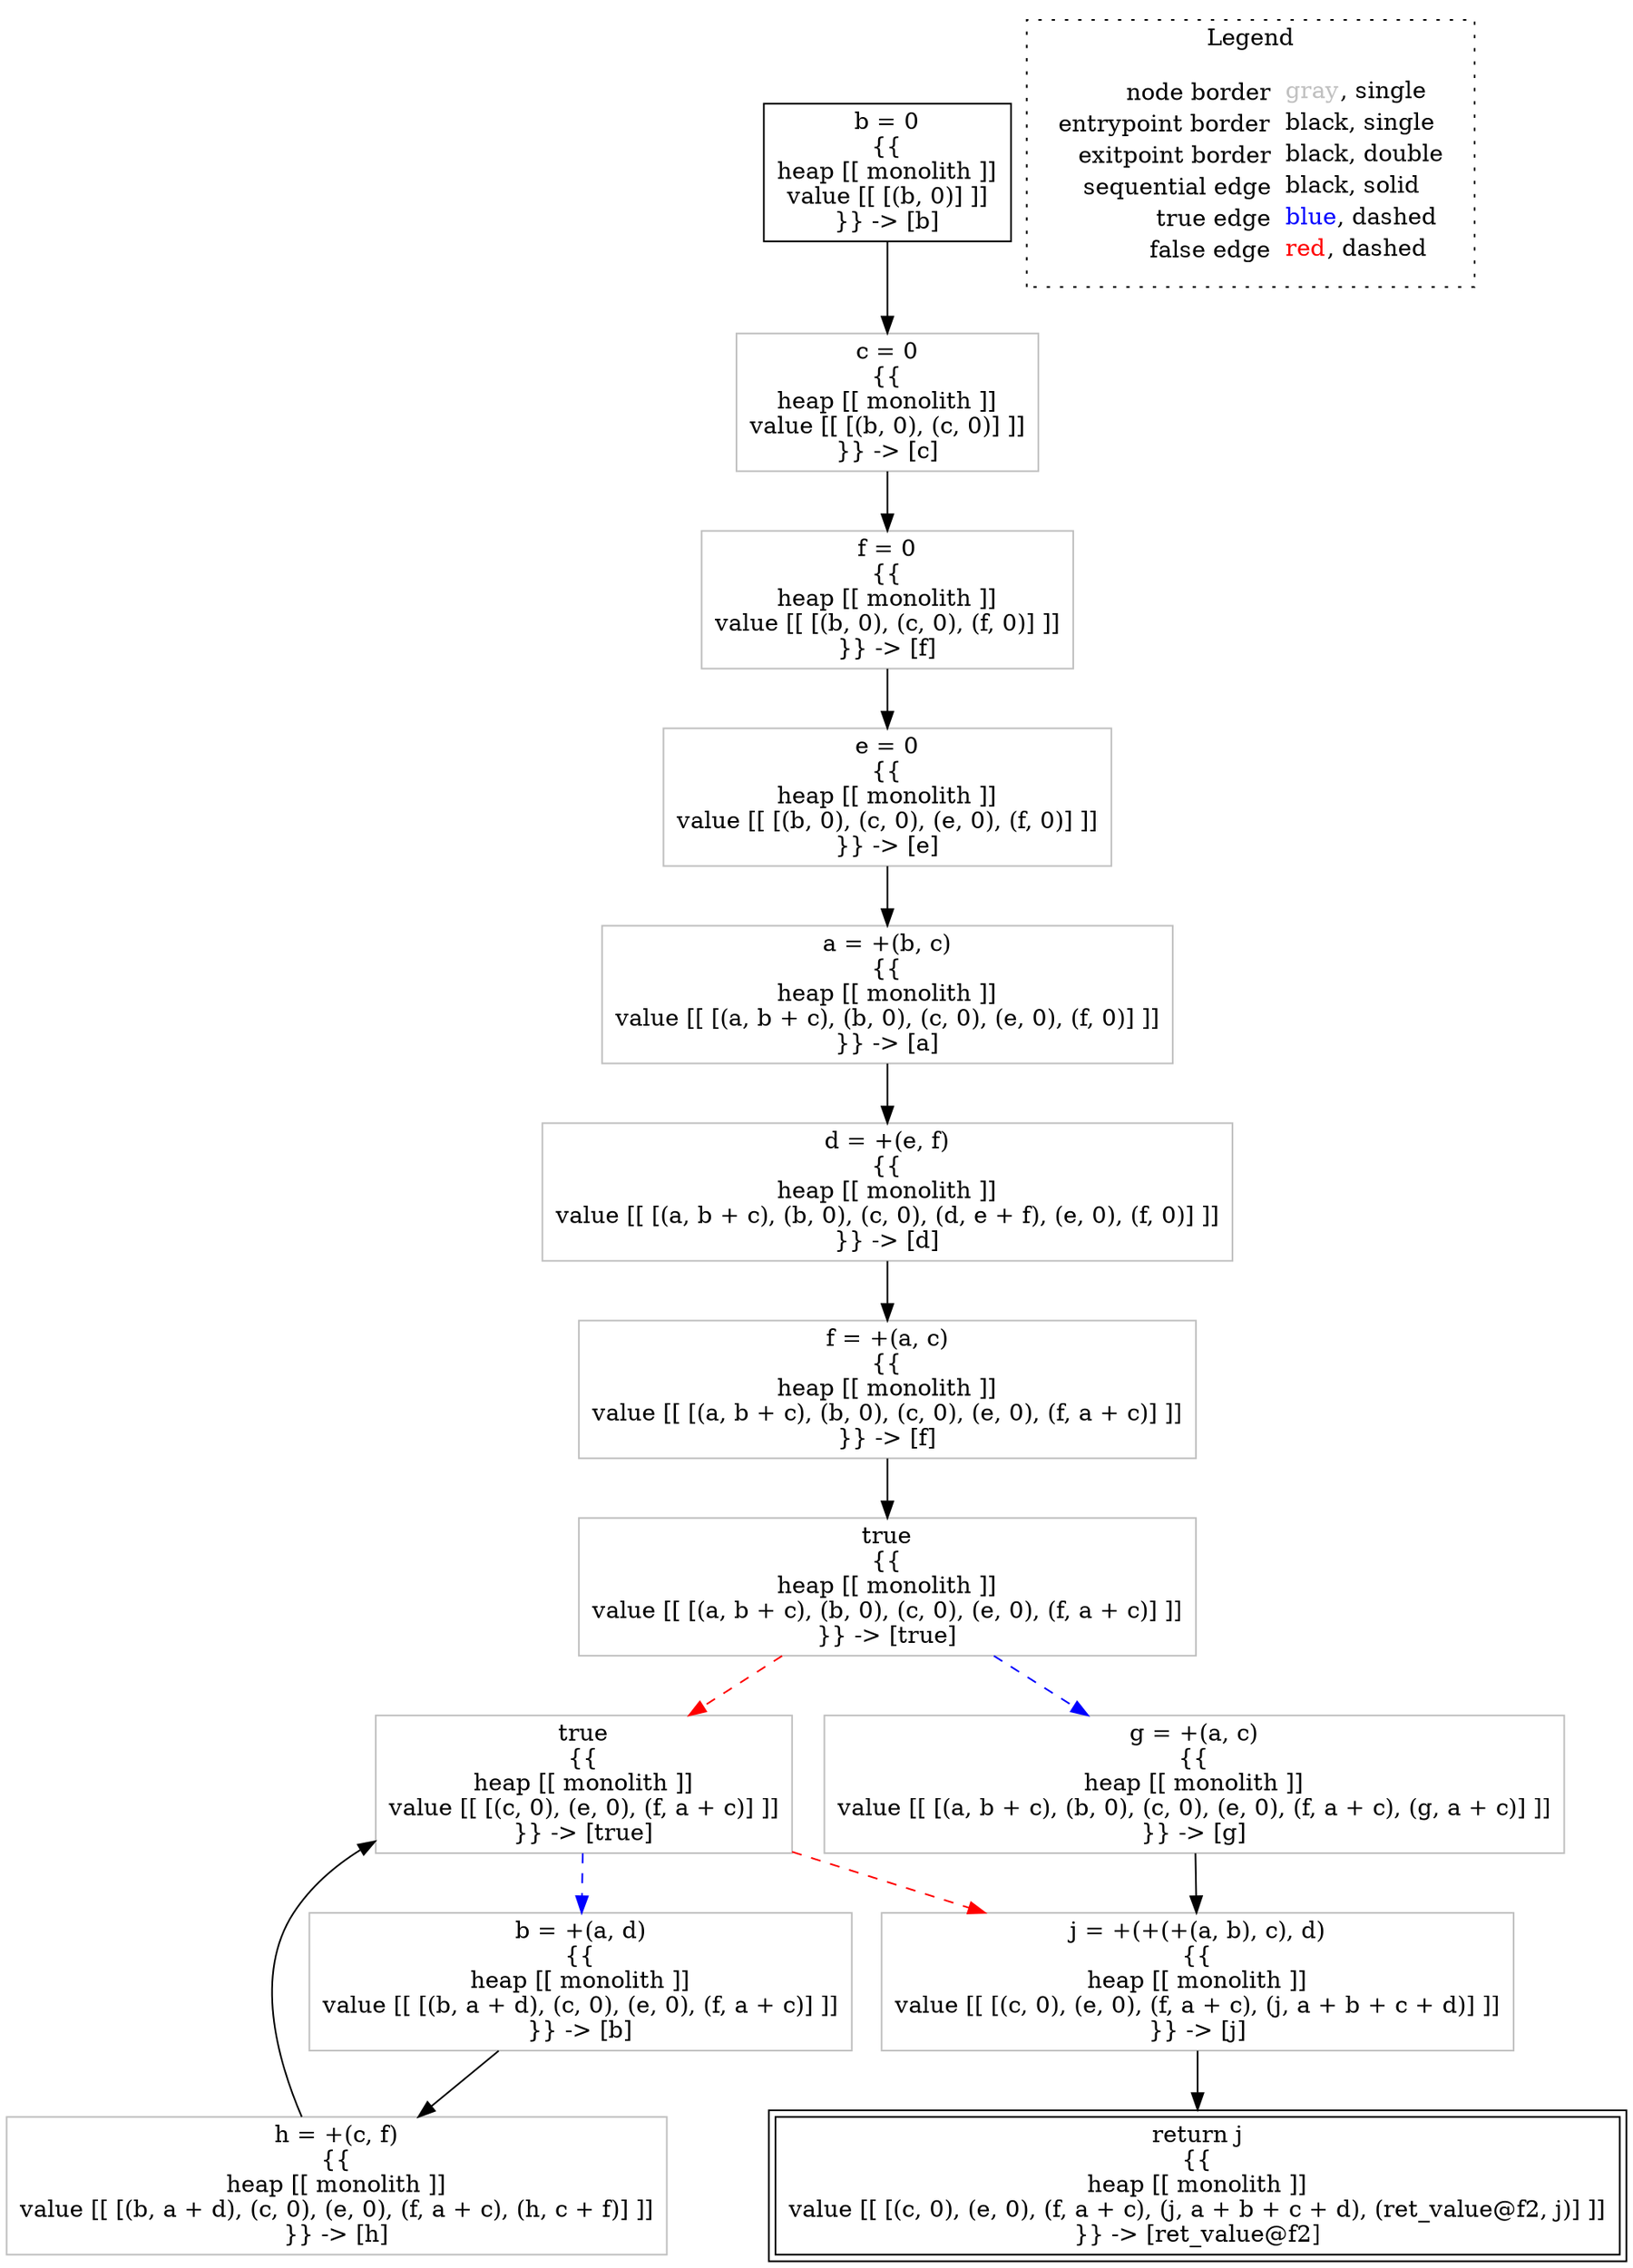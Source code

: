 digraph {
	"node0" [shape="rect",color="black",label=<b = 0<BR/>{{<BR/>heap [[ monolith ]]<BR/>value [[ [(b, 0)] ]]<BR/>}} -&gt; [b]>];
	"node1" [shape="rect",color="gray",label=<b = +(a, d)<BR/>{{<BR/>heap [[ monolith ]]<BR/>value [[ [(b, a + d), (c, 0), (e, 0), (f, a + c)] ]]<BR/>}} -&gt; [b]>];
	"node2" [shape="rect",color="black",peripheries="2",label=<return j<BR/>{{<BR/>heap [[ monolith ]]<BR/>value [[ [(c, 0), (e, 0), (f, a + c), (j, a + b + c + d), (ret_value@f2, j)] ]]<BR/>}} -&gt; [ret_value@f2]>];
	"node3" [shape="rect",color="gray",label=<f = +(a, c)<BR/>{{<BR/>heap [[ monolith ]]<BR/>value [[ [(a, b + c), (b, 0), (c, 0), (e, 0), (f, a + c)] ]]<BR/>}} -&gt; [f]>];
	"node4" [shape="rect",color="gray",label=<h = +(c, f)<BR/>{{<BR/>heap [[ monolith ]]<BR/>value [[ [(b, a + d), (c, 0), (e, 0), (f, a + c), (h, c + f)] ]]<BR/>}} -&gt; [h]>];
	"node5" [shape="rect",color="gray",label=<f = 0<BR/>{{<BR/>heap [[ monolith ]]<BR/>value [[ [(b, 0), (c, 0), (f, 0)] ]]<BR/>}} -&gt; [f]>];
	"node6" [shape="rect",color="gray",label=<true<BR/>{{<BR/>heap [[ monolith ]]<BR/>value [[ [(c, 0), (e, 0), (f, a + c)] ]]<BR/>}} -&gt; [true]>];
	"node7" [shape="rect",color="gray",label=<d = +(e, f)<BR/>{{<BR/>heap [[ monolith ]]<BR/>value [[ [(a, b + c), (b, 0), (c, 0), (d, e + f), (e, 0), (f, 0)] ]]<BR/>}} -&gt; [d]>];
	"node8" [shape="rect",color="gray",label=<a = +(b, c)<BR/>{{<BR/>heap [[ monolith ]]<BR/>value [[ [(a, b + c), (b, 0), (c, 0), (e, 0), (f, 0)] ]]<BR/>}} -&gt; [a]>];
	"node9" [shape="rect",color="gray",label=<e = 0<BR/>{{<BR/>heap [[ monolith ]]<BR/>value [[ [(b, 0), (c, 0), (e, 0), (f, 0)] ]]<BR/>}} -&gt; [e]>];
	"node10" [shape="rect",color="gray",label=<j = +(+(+(a, b), c), d)<BR/>{{<BR/>heap [[ monolith ]]<BR/>value [[ [(c, 0), (e, 0), (f, a + c), (j, a + b + c + d)] ]]<BR/>}} -&gt; [j]>];
	"node11" [shape="rect",color="gray",label=<c = 0<BR/>{{<BR/>heap [[ monolith ]]<BR/>value [[ [(b, 0), (c, 0)] ]]<BR/>}} -&gt; [c]>];
	"node12" [shape="rect",color="gray",label=<true<BR/>{{<BR/>heap [[ monolith ]]<BR/>value [[ [(a, b + c), (b, 0), (c, 0), (e, 0), (f, a + c)] ]]<BR/>}} -&gt; [true]>];
	"node13" [shape="rect",color="gray",label=<g = +(a, c)<BR/>{{<BR/>heap [[ monolith ]]<BR/>value [[ [(a, b + c), (b, 0), (c, 0), (e, 0), (f, a + c), (g, a + c)] ]]<BR/>}} -&gt; [g]>];
	"node0" -> "node11" [color="black"];
	"node1" -> "node4" [color="black"];
	"node3" -> "node12" [color="black"];
	"node4" -> "node6" [color="black"];
	"node5" -> "node9" [color="black"];
	"node6" -> "node1" [color="blue",style="dashed"];
	"node6" -> "node10" [color="red",style="dashed"];
	"node7" -> "node3" [color="black"];
	"node8" -> "node7" [color="black"];
	"node9" -> "node8" [color="black"];
	"node10" -> "node2" [color="black"];
	"node11" -> "node5" [color="black"];
	"node12" -> "node6" [color="red",style="dashed"];
	"node12" -> "node13" [color="blue",style="dashed"];
	"node13" -> "node10" [color="black"];
subgraph cluster_legend {
	label="Legend";
	style=dotted;
	node [shape=plaintext];
	"legend" [label=<<table border="0" cellpadding="2" cellspacing="0" cellborder="0"><tr><td align="right">node border&nbsp;</td><td align="left"><font color="gray">gray</font>, single</td></tr><tr><td align="right">entrypoint border&nbsp;</td><td align="left"><font color="black">black</font>, single</td></tr><tr><td align="right">exitpoint border&nbsp;</td><td align="left"><font color="black">black</font>, double</td></tr><tr><td align="right">sequential edge&nbsp;</td><td align="left"><font color="black">black</font>, solid</td></tr><tr><td align="right">true edge&nbsp;</td><td align="left"><font color="blue">blue</font>, dashed</td></tr><tr><td align="right">false edge&nbsp;</td><td align="left"><font color="red">red</font>, dashed</td></tr></table>>];
}

}
